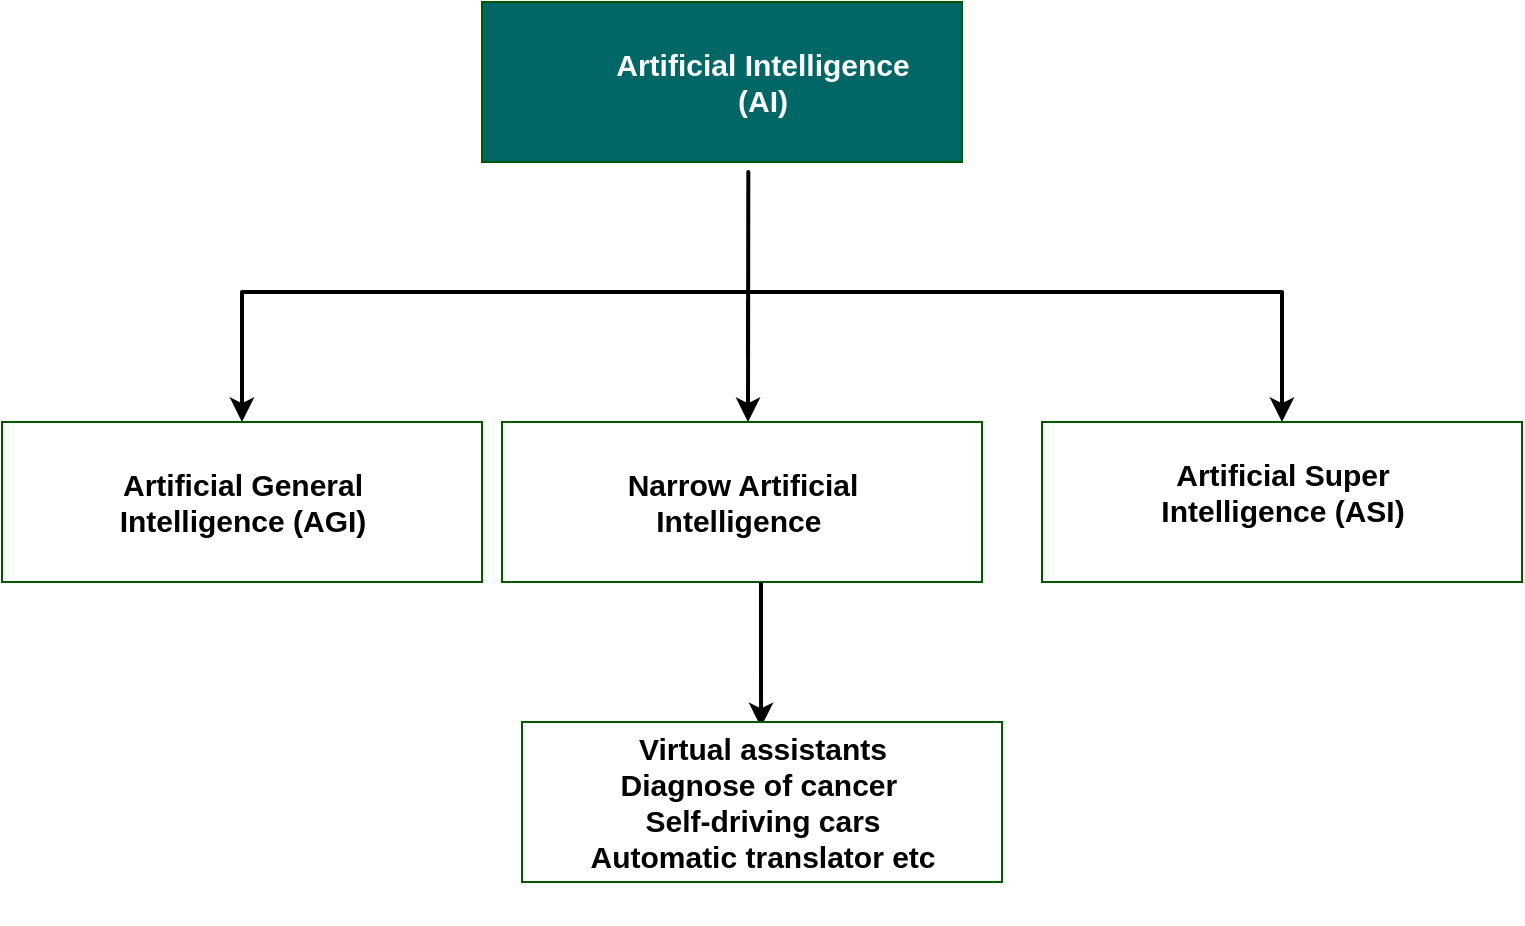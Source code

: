<mxfile version="15.2.9" type="github">
  <diagram id="t0PXTB8Y1QMJsAM3QO2Z" name="Page-1">
    <mxGraphModel dx="1038" dy="489" grid="1" gridSize="10" guides="1" tooltips="1" connect="1" arrows="1" fold="1" page="1" pageScale="1" pageWidth="827" pageHeight="1169" math="0" shadow="0">
      <root>
        <mxCell id="0" />
        <mxCell id="1" parent="0" />
        <mxCell id="STSp24XYcY5i-s3CLKXL-1" value="Ar" style="verticalLabelPosition=bottom;verticalAlign=top;html=1;shape=mxgraph.basic.rect;fillColor2=none;strokeWidth=1;size=20;indent=5;fillColor=#006666;strokeColor=#005700;fontColor=#ffffff;" vertex="1" parent="1">
          <mxGeometry x="280" y="80" width="240" height="80" as="geometry" />
        </mxCell>
        <mxCell id="STSp24XYcY5i-s3CLKXL-2" value="&lt;span style=&quot;font-size: 15px&quot;&gt;&lt;b&gt;Artificial Intelligence&lt;br&gt;(AI)&lt;br&gt;&lt;/b&gt;&lt;/span&gt;" style="text;html=1;resizable=0;autosize=1;align=center;verticalAlign=middle;points=[];fillColor=none;strokeColor=none;rounded=0;fontColor=#FFFFFF;" vertex="1" parent="1">
          <mxGeometry x="340" y="105" width="160" height="30" as="geometry" />
        </mxCell>
        <mxCell id="STSp24XYcY5i-s3CLKXL-7" value="" style="line;strokeWidth=2;html=1;perimeter=backbonePerimeter;points=[];outlineConnect=0;fontColor=#FFFFFF;fillColor=#006666;" vertex="1" parent="1">
          <mxGeometry x="160" y="220" width="520" height="10" as="geometry" />
        </mxCell>
        <mxCell id="STSp24XYcY5i-s3CLKXL-8" value="" style="endArrow=classic;html=1;fontColor=#FFFFFF;strokeWidth=2;" edge="1" parent="1">
          <mxGeometry width="50" height="50" relative="1" as="geometry">
            <mxPoint x="160" y="230" as="sourcePoint" />
            <mxPoint x="160" y="290" as="targetPoint" />
            <Array as="points">
              <mxPoint x="160" y="250" />
              <mxPoint x="160" y="260" />
              <mxPoint x="160" y="220" />
            </Array>
          </mxGeometry>
        </mxCell>
        <mxCell id="STSp24XYcY5i-s3CLKXL-9" value="" style="endArrow=classic;html=1;fontColor=#FFFFFF;strokeWidth=2;" edge="1" parent="1">
          <mxGeometry width="50" height="50" relative="1" as="geometry">
            <mxPoint x="413.0" y="230" as="sourcePoint" />
            <mxPoint x="413.0" y="290" as="targetPoint" />
            <Array as="points">
              <mxPoint x="413.0" y="250" />
              <mxPoint x="413.0" y="260" />
              <mxPoint x="413.17" y="160" />
            </Array>
          </mxGeometry>
        </mxCell>
        <mxCell id="STSp24XYcY5i-s3CLKXL-10" value="&lt;span style=&quot;background-color: rgb(0 , 0 , 0)&quot;&gt;&lt;b style=&quot;font-family: &amp;#34;helvetica&amp;#34; ; font-size: 15px ; font-style: normal ; letter-spacing: normal ; text-align: center ; text-indent: 0px ; text-transform: none ; word-spacing: 0px&quot;&gt;&lt;br&gt;&lt;/b&gt;&lt;/span&gt;" style="verticalLabelPosition=bottom;verticalAlign=top;html=1;shape=mxgraph.basic.rect;fillColor2=none;strokeWidth=1;size=20;indent=5;fillColor=#FFFFFF;strokeColor=#005700;fontColor=#ffffff;labelBorderColor=none;" vertex="1" parent="1">
          <mxGeometry x="40" y="290" width="240" height="80" as="geometry" />
        </mxCell>
        <mxCell id="STSp24XYcY5i-s3CLKXL-11" value="Ar" style="verticalLabelPosition=bottom;verticalAlign=top;html=1;shape=mxgraph.basic.rect;fillColor2=none;strokeWidth=1;size=20;indent=5;fillColor=#FFFFFF;strokeColor=#005700;fontColor=#ffffff;labelBackgroundColor=none;" vertex="1" parent="1">
          <mxGeometry x="290" y="290" width="240" height="80" as="geometry" />
        </mxCell>
        <mxCell id="STSp24XYcY5i-s3CLKXL-14" value="&lt;span style=&quot;font-size: 15px&quot;&gt;&lt;b&gt;Artificial General &lt;br&gt;Intelligence (AGI)&lt;br&gt;&lt;/b&gt;&lt;/span&gt;" style="text;html=1;resizable=0;autosize=1;align=center;verticalAlign=middle;points=[];fillColor=none;strokeColor=none;rounded=0;fontColor=black;" vertex="1" parent="1">
          <mxGeometry x="90" y="315" width="140" height="30" as="geometry" />
        </mxCell>
        <mxCell id="STSp24XYcY5i-s3CLKXL-16" value="&lt;b style=&quot;color: rgb(0 , 0 , 0) ; font-family: &amp;#34;helvetica&amp;#34; ; font-size: 15px ; font-style: normal ; letter-spacing: normal ; text-indent: 0px ; text-transform: none ; word-spacing: 0px ; background-color: rgb(255 , 255 , 255)&quot;&gt;Narrow Artificial&lt;br&gt;Intelligence&amp;nbsp;&lt;/b&gt;" style="text;html=1;resizable=0;autosize=1;align=center;verticalAlign=middle;points=[];fillColor=none;strokeColor=none;rounded=0;fontColor=black;" vertex="1" parent="1">
          <mxGeometry x="345" y="315" width="130" height="30" as="geometry" />
        </mxCell>
        <mxCell id="STSp24XYcY5i-s3CLKXL-17" value="" style="endArrow=classic;html=1;fontColor=#FFFFFF;strokeWidth=2;rounded=1;entryX=0.498;entryY=0.033;entryDx=0;entryDy=0;entryPerimeter=0;" edge="1" parent="1" target="STSp24XYcY5i-s3CLKXL-19">
          <mxGeometry width="50" height="50" relative="1" as="geometry">
            <mxPoint x="419.5" y="370" as="sourcePoint" />
            <mxPoint x="420" y="435" as="targetPoint" />
            <Array as="points">
              <mxPoint x="419.5" y="390" />
              <mxPoint x="419.5" y="405" />
            </Array>
          </mxGeometry>
        </mxCell>
        <mxCell id="STSp24XYcY5i-s3CLKXL-19" value="Ar" style="verticalLabelPosition=bottom;verticalAlign=top;html=1;shape=mxgraph.basic.rect;fillColor2=none;strokeWidth=1;size=20;indent=5;fillColor=#FFFFFF;strokeColor=#005700;fontColor=#ffffff;labelBackgroundColor=none;" vertex="1" parent="1">
          <mxGeometry x="300" y="440" width="240" height="80" as="geometry" />
        </mxCell>
        <mxCell id="STSp24XYcY5i-s3CLKXL-20" value="&lt;b style=&quot;color: rgb(0 , 0 , 0) ; font-family: &amp;#34;helvetica&amp;#34; ; font-size: 15px ; font-style: normal ; letter-spacing: normal ; text-indent: 0px ; text-transform: none ; word-spacing: 0px ; background-color: rgb(255 , 255 , 255)&quot;&gt;Virtual assistants&lt;br&gt;Diagnose of cancer&amp;nbsp;&lt;br&gt;Self-driving cars&lt;br&gt;Automatic translator etc&lt;br&gt;&lt;/b&gt;" style="text;html=1;resizable=0;autosize=1;align=center;verticalAlign=middle;points=[];fillColor=none;strokeColor=none;rounded=0;fontColor=black;" vertex="1" parent="1">
          <mxGeometry x="325" y="450" width="190" height="60" as="geometry" />
        </mxCell>
        <mxCell id="STSp24XYcY5i-s3CLKXL-22" value="" style="endArrow=classic;html=1;fontColor=#FFFFFF;strokeWidth=2;" edge="1" parent="1">
          <mxGeometry width="50" height="50" relative="1" as="geometry">
            <mxPoint x="680" y="230" as="sourcePoint" />
            <mxPoint x="680" y="290" as="targetPoint" />
            <Array as="points">
              <mxPoint x="680" y="250" />
              <mxPoint x="680" y="260" />
              <mxPoint x="680" y="220" />
            </Array>
          </mxGeometry>
        </mxCell>
        <mxCell id="STSp24XYcY5i-s3CLKXL-23" value="&lt;span style=&quot;background-color: rgb(0 , 0 , 0)&quot;&gt;&lt;b style=&quot;font-family: &amp;#34;helvetica&amp;#34; ; font-size: 15px ; font-style: normal ; letter-spacing: normal ; text-align: center ; text-indent: 0px ; text-transform: none ; word-spacing: 0px&quot;&gt;&lt;br&gt;&lt;/b&gt;&lt;/span&gt;" style="verticalLabelPosition=bottom;verticalAlign=top;html=1;shape=mxgraph.basic.rect;fillColor2=none;strokeWidth=1;size=20;indent=5;fillColor=#FFFFFF;strokeColor=#005700;fontColor=#ffffff;labelBorderColor=none;" vertex="1" parent="1">
          <mxGeometry x="560" y="290" width="240" height="80" as="geometry" />
        </mxCell>
        <mxCell id="STSp24XYcY5i-s3CLKXL-24" value="&lt;span style=&quot;font-size: 15px&quot;&gt;&lt;b&gt;Artificial Super &lt;br&gt;Intelligence (ASI)&lt;br&gt;&lt;/b&gt;&lt;/span&gt;" style="text;html=1;resizable=0;autosize=1;align=center;verticalAlign=middle;points=[];fillColor=none;strokeColor=none;rounded=0;fontColor=black;" vertex="1" parent="1">
          <mxGeometry x="610" y="310" width="140" height="30" as="geometry" />
        </mxCell>
      </root>
    </mxGraphModel>
  </diagram>
</mxfile>
